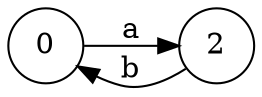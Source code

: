 digraph automaton {
	graph [bb="0,0,115,38.28",
		rankdir=LR
	];
	node [label="\N",
		shape=circle
	];
	0	 [height=0.5,
		pos="18,20.28",
		width=0.5];
	2	 [height=0.5,
		pos="97,20.28",
		width=0.5];
	0 -> 2	 [label=a,
		lp="57.5,27.78",
		pos="e,78.959,20.28 36.089,20.28 45.659,20.28 57.817,20.28 68.677,20.28"];
	2 -> 0	 [label=b,
		lp="57.5,8.7803",
		pos="e,33.311,10.415 82.821,9.142 74.757,3.6593 64.084,-1.2803 54,1.2803 50.042,2.2853 46.047,3.838 42.244,5.632"];
}
